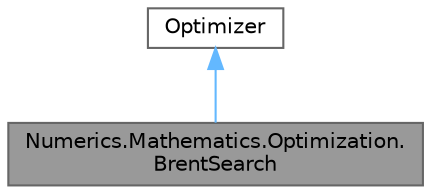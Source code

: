 digraph "Numerics.Mathematics.Optimization.BrentSearch"
{
 // LATEX_PDF_SIZE
  bgcolor="transparent";
  edge [fontname=Helvetica,fontsize=10,labelfontname=Helvetica,labelfontsize=10];
  node [fontname=Helvetica,fontsize=10,shape=box,height=0.2,width=0.4];
  Node1 [id="Node000001",label="Numerics.Mathematics.Optimization.\lBrentSearch",height=0.2,width=0.4,color="gray40", fillcolor="grey60", style="filled", fontcolor="black",tooltip="The Brent optimization algorithm. The function need not be differentiable, and no derivatives are tak..."];
  Node2 -> Node1 [id="edge1_Node000001_Node000002",dir="back",color="steelblue1",style="solid",tooltip=" "];
  Node2 [id="Node000002",label="Optimizer",height=0.2,width=0.4,color="gray40", fillcolor="white", style="filled",URL="$class_numerics_1_1_mathematics_1_1_optimization_1_1_optimizer.html",tooltip="A base class for all optimization methods."];
}
